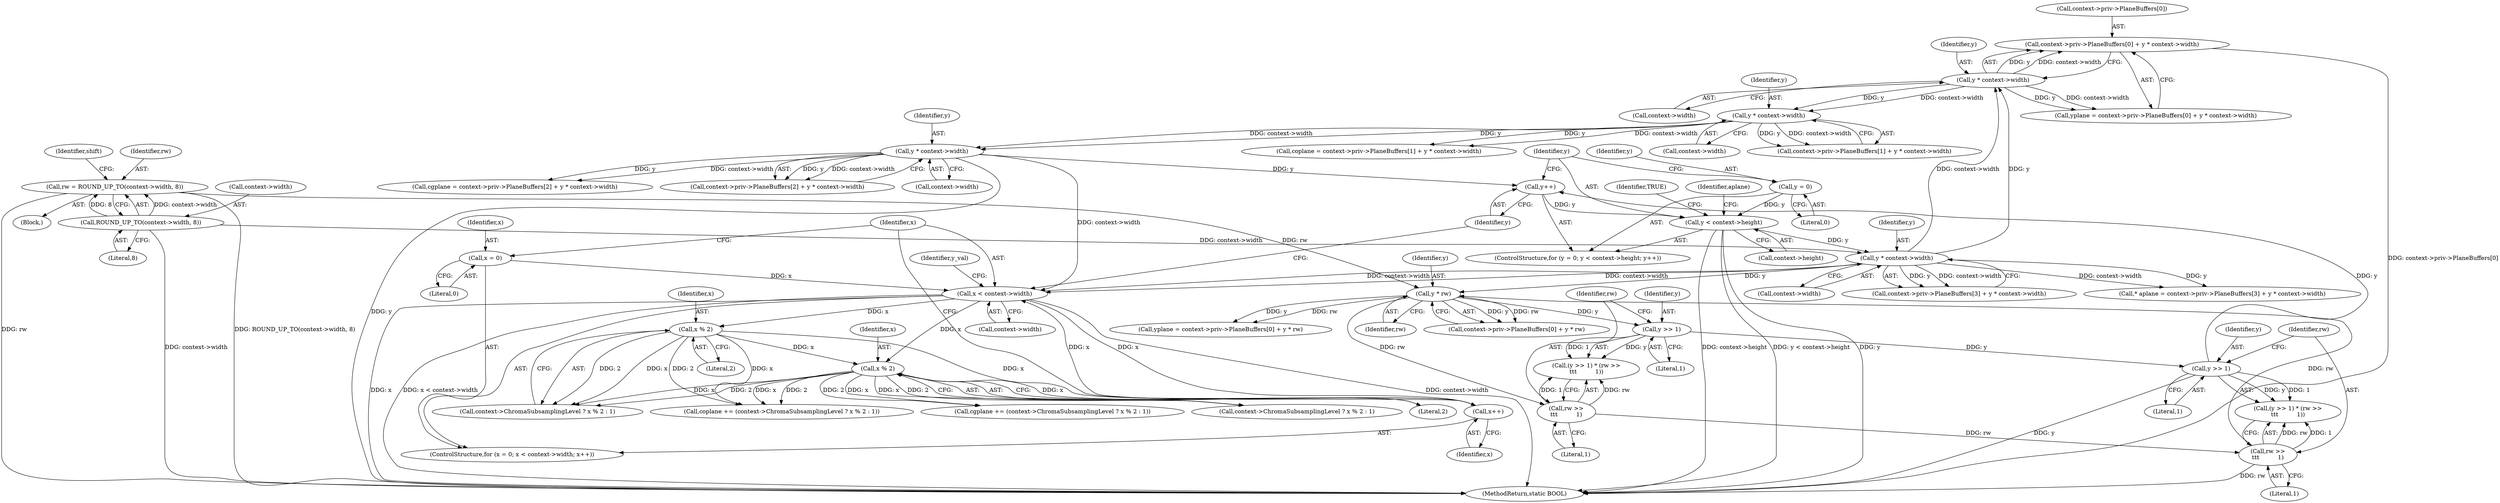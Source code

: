 digraph "0_FreeRDP_d1112c279bd1a327e8e4d0b5f371458bf2579659@array" {
"1000236" [label="(Call,context->priv->PlaneBuffers[0] + y * context->width)"];
"1000244" [label="(Call,y * context->width)"];
"1000175" [label="(Call,y * context->width)"];
"1000153" [label="(Call,y < context->height)"];
"1000158" [label="(Call,y++)"];
"1000226" [label="(Call,y >> 1)"];
"1000209" [label="(Call,y >> 1)"];
"1000195" [label="(Call,y * rw)"];
"1000125" [label="(Call,rw = ROUND_UP_TO(context->width, 8))"];
"1000127" [label="(Call,ROUND_UP_TO(context->width, 8))"];
"1000229" [label="(Call,rw >>\n\t\t\t          1)"];
"1000212" [label="(Call,rw >>\n\t\t\t          1)"];
"1000274" [label="(Call,y * context->width)"];
"1000259" [label="(Call,y * context->width)"];
"1000150" [label="(Call,y = 0)"];
"1000283" [label="(Call,x < context->width)"];
"1000288" [label="(Call,x++)"];
"1000393" [label="(Call,x % 2)"];
"1000403" [label="(Call,x % 2)"];
"1000280" [label="(Call,x = 0)"];
"1000404" [label="(Identifier,x)"];
"1000246" [label="(Call,context->width)"];
"1000244" [label="(Call,y * context->width)"];
"1000175" [label="(Call,y * context->width)"];
"1000154" [label="(Identifier,y)"];
"1000259" [label="(Call,y * context->width)"];
"1000195" [label="(Call,y * rw)"];
"1000226" [label="(Call,y >> 1)"];
"1000228" [label="(Literal,1)"];
"1000249" [label="(Call,coplane = context->priv->PlaneBuffers[1] + y * context->width)"];
"1000281" [label="(Identifier,x)"];
"1000283" [label="(Call,x < context->width)"];
"1000237" [label="(Call,context->priv->PlaneBuffers[0])"];
"1000282" [label="(Literal,0)"];
"1000153" [label="(Call,y < context->height)"];
"1000110" [label="(Block,)"];
"1000387" [label="(Call,coplane += (context->ChromaSubsamplingLevel ? x % 2 : 1))"];
"1000227" [label="(Identifier,y)"];
"1000155" [label="(Call,context->height)"];
"1000405" [label="(Literal,2)"];
"1000251" [label="(Call,context->priv->PlaneBuffers[1] + y * context->width)"];
"1000261" [label="(Call,context->width)"];
"1000176" [label="(Identifier,y)"];
"1000266" [label="(Call,context->priv->PlaneBuffers[2] + y * context->width)"];
"1000284" [label="(Identifier,x)"];
"1000177" [label="(Call,context->width)"];
"1000395" [label="(Literal,2)"];
"1000150" [label="(Call,y = 0)"];
"1000151" [label="(Identifier,y)"];
"1000411" [label="(MethodReturn,static BOOL)"];
"1000397" [label="(Call,cgplane += (context->ChromaSubsamplingLevel ? x % 2 : 1))"];
"1000209" [label="(Call,y >> 1)"];
"1000275" [label="(Identifier,y)"];
"1000165" [label="(Call,* aplane = context->priv->PlaneBuffers[3] + y * context->width)"];
"1000185" [label="(Call,yplane = context->priv->PlaneBuffers[0] + y * rw)"];
"1000131" [label="(Literal,8)"];
"1000260" [label="(Identifier,y)"];
"1000229" [label="(Call,rw >>\n\t\t\t          1)"];
"1000133" [label="(Identifier,shift)"];
"1000280" [label="(Call,x = 0)"];
"1000274" [label="(Call,y * context->width)"];
"1000230" [label="(Identifier,rw)"];
"1000394" [label="(Identifier,x)"];
"1000211" [label="(Literal,1)"];
"1000197" [label="(Identifier,rw)"];
"1000149" [label="(ControlStructure,for (y = 0; y < context->height; y++))"];
"1000276" [label="(Call,context->width)"];
"1000187" [label="(Call,context->priv->PlaneBuffers[0] + y * rw)"];
"1000128" [label="(Call,context->width)"];
"1000152" [label="(Literal,0)"];
"1000126" [label="(Identifier,rw)"];
"1000196" [label="(Identifier,y)"];
"1000225" [label="(Call,(y >> 1) * (rw >>\n\t\t\t          1))"];
"1000125" [label="(Call,rw = ROUND_UP_TO(context->width, 8))"];
"1000158" [label="(Call,y++)"];
"1000231" [label="(Literal,1)"];
"1000212" [label="(Call,rw >>\n\t\t\t          1)"];
"1000214" [label="(Literal,1)"];
"1000167" [label="(Call,context->priv->PlaneBuffers[3] + y * context->width)"];
"1000236" [label="(Call,context->priv->PlaneBuffers[0] + y * context->width)"];
"1000127" [label="(Call,ROUND_UP_TO(context->width, 8))"];
"1000234" [label="(Call,yplane = context->priv->PlaneBuffers[0] + y * context->width)"];
"1000285" [label="(Call,context->width)"];
"1000393" [label="(Call,x % 2)"];
"1000399" [label="(Call,context->ChromaSubsamplingLevel ? x % 2 : 1)"];
"1000288" [label="(Call,x++)"];
"1000289" [label="(Identifier,x)"];
"1000403" [label="(Call,x % 2)"];
"1000410" [label="(Identifier,TRUE)"];
"1000264" [label="(Call,cgplane = context->priv->PlaneBuffers[2] + y * context->width)"];
"1000166" [label="(Identifier,aplane)"];
"1000159" [label="(Identifier,y)"];
"1000245" [label="(Identifier,y)"];
"1000279" [label="(ControlStructure,for (x = 0; x < context->width; x++))"];
"1000389" [label="(Call,context->ChromaSubsamplingLevel ? x % 2 : 1)"];
"1000208" [label="(Call,(y >> 1) * (rw >>\n\t\t\t          1))"];
"1000213" [label="(Identifier,rw)"];
"1000210" [label="(Identifier,y)"];
"1000293" [label="(Identifier,y_val)"];
"1000236" -> "1000234"  [label="AST: "];
"1000236" -> "1000244"  [label="CFG: "];
"1000237" -> "1000236"  [label="AST: "];
"1000244" -> "1000236"  [label="AST: "];
"1000234" -> "1000236"  [label="CFG: "];
"1000236" -> "1000411"  [label="DDG: context->priv->PlaneBuffers[0]"];
"1000244" -> "1000236"  [label="DDG: y"];
"1000244" -> "1000236"  [label="DDG: context->width"];
"1000244" -> "1000246"  [label="CFG: "];
"1000245" -> "1000244"  [label="AST: "];
"1000246" -> "1000244"  [label="AST: "];
"1000244" -> "1000234"  [label="DDG: y"];
"1000244" -> "1000234"  [label="DDG: context->width"];
"1000175" -> "1000244"  [label="DDG: y"];
"1000175" -> "1000244"  [label="DDG: context->width"];
"1000244" -> "1000259"  [label="DDG: y"];
"1000244" -> "1000259"  [label="DDG: context->width"];
"1000175" -> "1000167"  [label="AST: "];
"1000175" -> "1000177"  [label="CFG: "];
"1000176" -> "1000175"  [label="AST: "];
"1000177" -> "1000175"  [label="AST: "];
"1000167" -> "1000175"  [label="CFG: "];
"1000175" -> "1000165"  [label="DDG: y"];
"1000175" -> "1000165"  [label="DDG: context->width"];
"1000175" -> "1000167"  [label="DDG: y"];
"1000175" -> "1000167"  [label="DDG: context->width"];
"1000153" -> "1000175"  [label="DDG: y"];
"1000283" -> "1000175"  [label="DDG: context->width"];
"1000127" -> "1000175"  [label="DDG: context->width"];
"1000175" -> "1000195"  [label="DDG: y"];
"1000175" -> "1000283"  [label="DDG: context->width"];
"1000153" -> "1000149"  [label="AST: "];
"1000153" -> "1000155"  [label="CFG: "];
"1000154" -> "1000153"  [label="AST: "];
"1000155" -> "1000153"  [label="AST: "];
"1000166" -> "1000153"  [label="CFG: "];
"1000410" -> "1000153"  [label="CFG: "];
"1000153" -> "1000411"  [label="DDG: y"];
"1000153" -> "1000411"  [label="DDG: context->height"];
"1000153" -> "1000411"  [label="DDG: y < context->height"];
"1000158" -> "1000153"  [label="DDG: y"];
"1000150" -> "1000153"  [label="DDG: y"];
"1000158" -> "1000149"  [label="AST: "];
"1000158" -> "1000159"  [label="CFG: "];
"1000159" -> "1000158"  [label="AST: "];
"1000154" -> "1000158"  [label="CFG: "];
"1000226" -> "1000158"  [label="DDG: y"];
"1000274" -> "1000158"  [label="DDG: y"];
"1000226" -> "1000225"  [label="AST: "];
"1000226" -> "1000228"  [label="CFG: "];
"1000227" -> "1000226"  [label="AST: "];
"1000228" -> "1000226"  [label="AST: "];
"1000230" -> "1000226"  [label="CFG: "];
"1000226" -> "1000411"  [label="DDG: y"];
"1000226" -> "1000225"  [label="DDG: y"];
"1000226" -> "1000225"  [label="DDG: 1"];
"1000209" -> "1000226"  [label="DDG: y"];
"1000209" -> "1000208"  [label="AST: "];
"1000209" -> "1000211"  [label="CFG: "];
"1000210" -> "1000209"  [label="AST: "];
"1000211" -> "1000209"  [label="AST: "];
"1000213" -> "1000209"  [label="CFG: "];
"1000209" -> "1000208"  [label="DDG: y"];
"1000209" -> "1000208"  [label="DDG: 1"];
"1000195" -> "1000209"  [label="DDG: y"];
"1000195" -> "1000187"  [label="AST: "];
"1000195" -> "1000197"  [label="CFG: "];
"1000196" -> "1000195"  [label="AST: "];
"1000197" -> "1000195"  [label="AST: "];
"1000187" -> "1000195"  [label="CFG: "];
"1000195" -> "1000185"  [label="DDG: y"];
"1000195" -> "1000185"  [label="DDG: rw"];
"1000195" -> "1000187"  [label="DDG: y"];
"1000195" -> "1000187"  [label="DDG: rw"];
"1000125" -> "1000195"  [label="DDG: rw"];
"1000229" -> "1000195"  [label="DDG: rw"];
"1000195" -> "1000212"  [label="DDG: rw"];
"1000125" -> "1000110"  [label="AST: "];
"1000125" -> "1000127"  [label="CFG: "];
"1000126" -> "1000125"  [label="AST: "];
"1000127" -> "1000125"  [label="AST: "];
"1000133" -> "1000125"  [label="CFG: "];
"1000125" -> "1000411"  [label="DDG: rw"];
"1000125" -> "1000411"  [label="DDG: ROUND_UP_TO(context->width, 8)"];
"1000127" -> "1000125"  [label="DDG: context->width"];
"1000127" -> "1000125"  [label="DDG: 8"];
"1000127" -> "1000131"  [label="CFG: "];
"1000128" -> "1000127"  [label="AST: "];
"1000131" -> "1000127"  [label="AST: "];
"1000127" -> "1000411"  [label="DDG: context->width"];
"1000229" -> "1000225"  [label="AST: "];
"1000229" -> "1000231"  [label="CFG: "];
"1000230" -> "1000229"  [label="AST: "];
"1000231" -> "1000229"  [label="AST: "];
"1000225" -> "1000229"  [label="CFG: "];
"1000229" -> "1000411"  [label="DDG: rw"];
"1000229" -> "1000225"  [label="DDG: rw"];
"1000229" -> "1000225"  [label="DDG: 1"];
"1000212" -> "1000229"  [label="DDG: rw"];
"1000212" -> "1000208"  [label="AST: "];
"1000212" -> "1000214"  [label="CFG: "];
"1000213" -> "1000212"  [label="AST: "];
"1000214" -> "1000212"  [label="AST: "];
"1000208" -> "1000212"  [label="CFG: "];
"1000212" -> "1000208"  [label="DDG: rw"];
"1000212" -> "1000208"  [label="DDG: 1"];
"1000274" -> "1000266"  [label="AST: "];
"1000274" -> "1000276"  [label="CFG: "];
"1000275" -> "1000274"  [label="AST: "];
"1000276" -> "1000274"  [label="AST: "];
"1000266" -> "1000274"  [label="CFG: "];
"1000274" -> "1000411"  [label="DDG: y"];
"1000274" -> "1000264"  [label="DDG: y"];
"1000274" -> "1000264"  [label="DDG: context->width"];
"1000274" -> "1000266"  [label="DDG: y"];
"1000274" -> "1000266"  [label="DDG: context->width"];
"1000259" -> "1000274"  [label="DDG: y"];
"1000259" -> "1000274"  [label="DDG: context->width"];
"1000274" -> "1000283"  [label="DDG: context->width"];
"1000259" -> "1000251"  [label="AST: "];
"1000259" -> "1000261"  [label="CFG: "];
"1000260" -> "1000259"  [label="AST: "];
"1000261" -> "1000259"  [label="AST: "];
"1000251" -> "1000259"  [label="CFG: "];
"1000259" -> "1000249"  [label="DDG: y"];
"1000259" -> "1000249"  [label="DDG: context->width"];
"1000259" -> "1000251"  [label="DDG: y"];
"1000259" -> "1000251"  [label="DDG: context->width"];
"1000150" -> "1000149"  [label="AST: "];
"1000150" -> "1000152"  [label="CFG: "];
"1000151" -> "1000150"  [label="AST: "];
"1000152" -> "1000150"  [label="AST: "];
"1000154" -> "1000150"  [label="CFG: "];
"1000283" -> "1000279"  [label="AST: "];
"1000283" -> "1000285"  [label="CFG: "];
"1000284" -> "1000283"  [label="AST: "];
"1000285" -> "1000283"  [label="AST: "];
"1000293" -> "1000283"  [label="CFG: "];
"1000159" -> "1000283"  [label="CFG: "];
"1000283" -> "1000411"  [label="DDG: context->width"];
"1000283" -> "1000411"  [label="DDG: x"];
"1000283" -> "1000411"  [label="DDG: x < context->width"];
"1000288" -> "1000283"  [label="DDG: x"];
"1000280" -> "1000283"  [label="DDG: x"];
"1000283" -> "1000288"  [label="DDG: x"];
"1000283" -> "1000393"  [label="DDG: x"];
"1000283" -> "1000403"  [label="DDG: x"];
"1000288" -> "1000279"  [label="AST: "];
"1000288" -> "1000289"  [label="CFG: "];
"1000289" -> "1000288"  [label="AST: "];
"1000284" -> "1000288"  [label="CFG: "];
"1000393" -> "1000288"  [label="DDG: x"];
"1000403" -> "1000288"  [label="DDG: x"];
"1000393" -> "1000389"  [label="AST: "];
"1000393" -> "1000395"  [label="CFG: "];
"1000394" -> "1000393"  [label="AST: "];
"1000395" -> "1000393"  [label="AST: "];
"1000389" -> "1000393"  [label="CFG: "];
"1000393" -> "1000387"  [label="DDG: x"];
"1000393" -> "1000387"  [label="DDG: 2"];
"1000393" -> "1000389"  [label="DDG: x"];
"1000393" -> "1000389"  [label="DDG: 2"];
"1000393" -> "1000403"  [label="DDG: x"];
"1000403" -> "1000399"  [label="AST: "];
"1000403" -> "1000405"  [label="CFG: "];
"1000404" -> "1000403"  [label="AST: "];
"1000405" -> "1000403"  [label="AST: "];
"1000399" -> "1000403"  [label="CFG: "];
"1000403" -> "1000387"  [label="DDG: x"];
"1000403" -> "1000387"  [label="DDG: 2"];
"1000403" -> "1000389"  [label="DDG: x"];
"1000403" -> "1000389"  [label="DDG: 2"];
"1000403" -> "1000397"  [label="DDG: x"];
"1000403" -> "1000397"  [label="DDG: 2"];
"1000403" -> "1000399"  [label="DDG: x"];
"1000403" -> "1000399"  [label="DDG: 2"];
"1000280" -> "1000279"  [label="AST: "];
"1000280" -> "1000282"  [label="CFG: "];
"1000281" -> "1000280"  [label="AST: "];
"1000282" -> "1000280"  [label="AST: "];
"1000284" -> "1000280"  [label="CFG: "];
}
